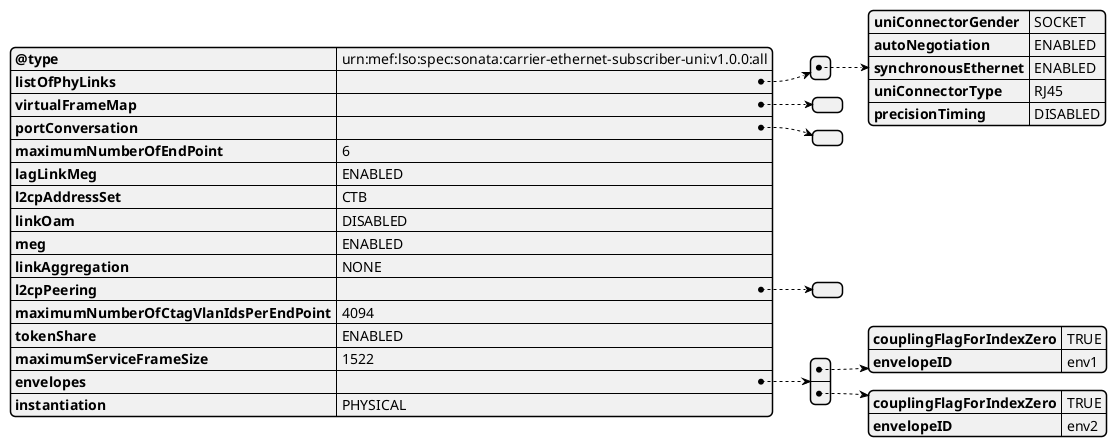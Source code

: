 @startjson
{
          "@type": "urn:mef:lso:spec:sonata:carrier-ethernet-subscriber-uni:v1.0.0:all",
          "listOfPhyLinks": [
            {
              "uniConnectorGender": "SOCKET",
              "autoNegotiation": "ENABLED",
              "synchronousEthernet": "ENABLED",
              "uniConnectorType": "RJ45",
              "precisionTiming": "DISABLED"
            }
          ],
          "virtualFrameMap": [],
          "portConversation": [],
          "maximumNumberOfEndPoint": 6,
          "lagLinkMeg": "ENABLED",
          "l2cpAddressSet": "CTB",
          "linkOam": "DISABLED",
          "meg": "ENABLED",
          "linkAggregation": "NONE",
          "l2cpPeering": [],
          "maximumNumberOfCtagVlanIdsPerEndPoint": 4094,
          "tokenShare": "ENABLED",
          "maximumServiceFrameSize": 1522,
          "envelopes": [
            {
              "couplingFlagForIndexZero": "TRUE",
              "envelopeID": "env1"
            },
            {
              "couplingFlagForIndexZero": "TRUE",
              "envelopeID": "env2"
            }
          ],
          "instantiation": "PHYSICAL"
        }

@endjson